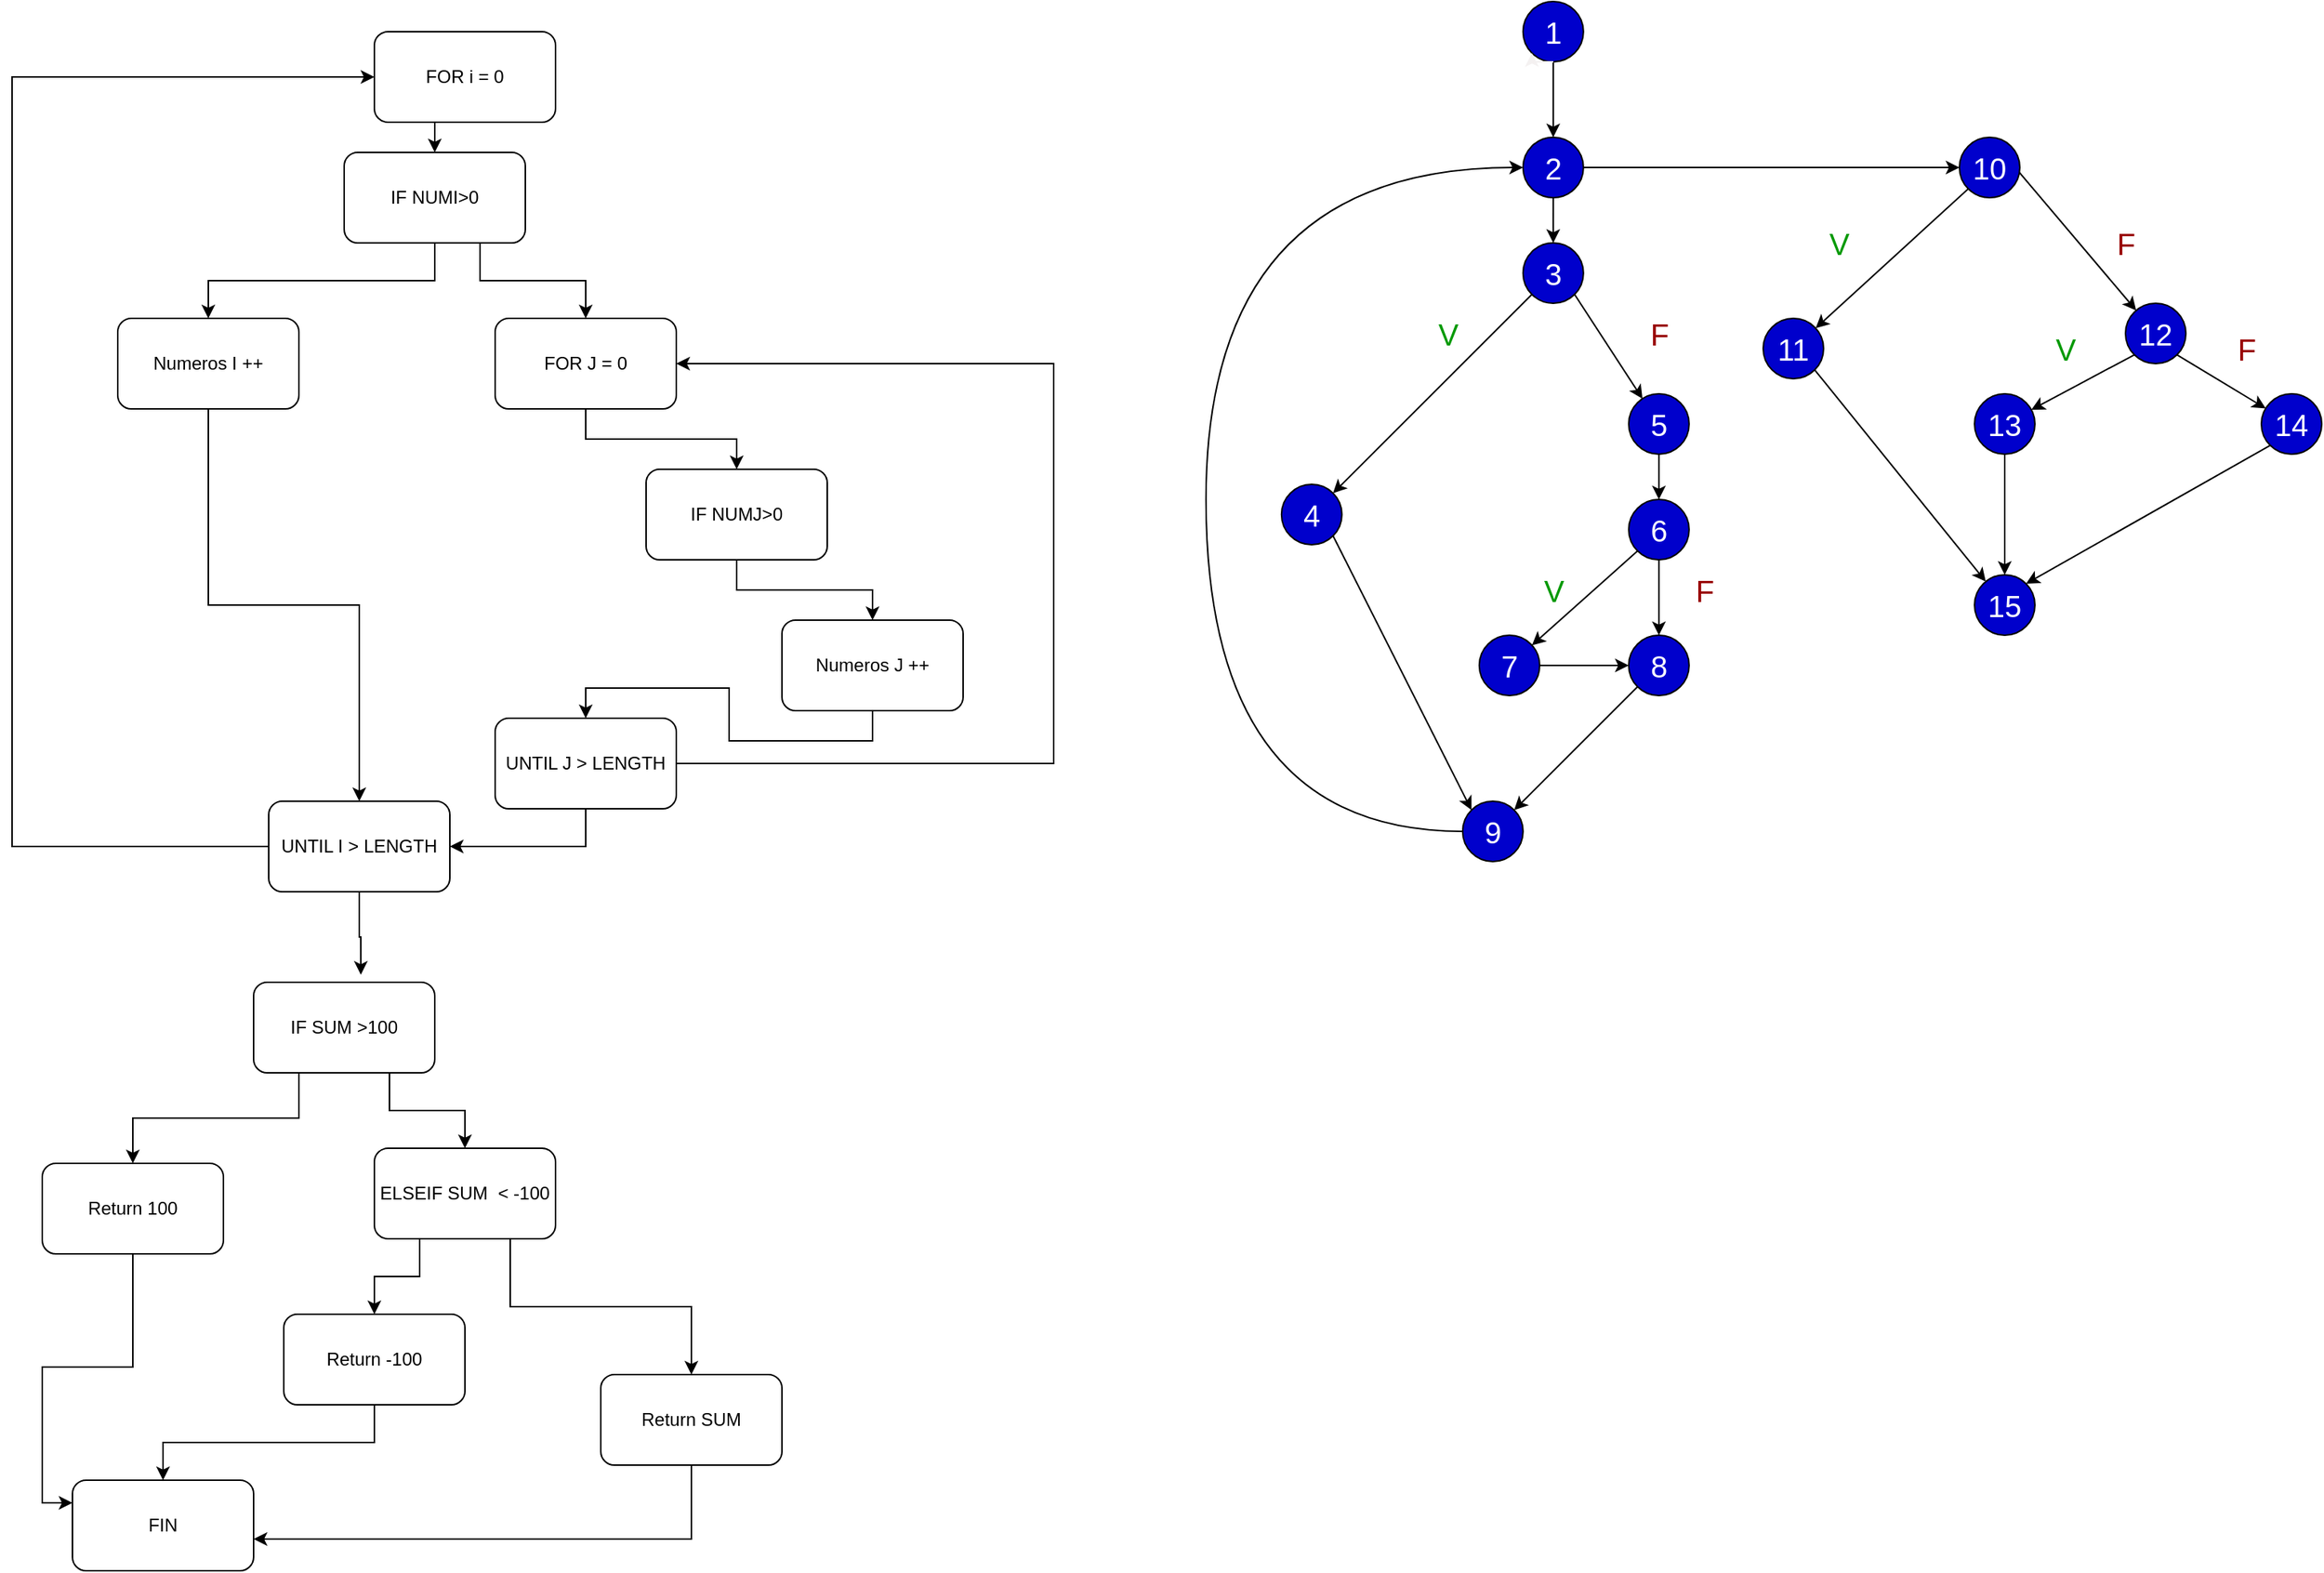 <mxfile version="20.8.5" type="github">
  <diagram id="MRzTdedWwBT9ttPI9cMr" name="Página-1">
    <mxGraphModel dx="1615" dy="882" grid="1" gridSize="10" guides="1" tooltips="1" connect="1" arrows="1" fold="1" page="1" pageScale="1" pageWidth="827" pageHeight="1169" math="0" shadow="0">
      <root>
        <mxCell id="0" />
        <mxCell id="1" parent="0" />
        <mxCell id="WFjZFhkcWnAnSLOMWkFU-39" style="edgeStyle=orthogonalEdgeStyle;rounded=0;orthogonalLoop=1;jettySize=auto;html=1;exitX=0.5;exitY=1;exitDx=0;exitDy=0;entryX=0.5;entryY=0;entryDx=0;entryDy=0;" parent="1" source="WFjZFhkcWnAnSLOMWkFU-2" target="WFjZFhkcWnAnSLOMWkFU-4" edge="1">
          <mxGeometry relative="1" as="geometry" />
        </mxCell>
        <mxCell id="WFjZFhkcWnAnSLOMWkFU-40" style="edgeStyle=orthogonalEdgeStyle;rounded=0;orthogonalLoop=1;jettySize=auto;html=1;exitX=0.75;exitY=1;exitDx=0;exitDy=0;entryX=0.5;entryY=0;entryDx=0;entryDy=0;" parent="1" source="WFjZFhkcWnAnSLOMWkFU-4" target="WFjZFhkcWnAnSLOMWkFU-7" edge="1">
          <mxGeometry relative="1" as="geometry">
            <mxPoint x="420" y="230" as="targetPoint" />
          </mxGeometry>
        </mxCell>
        <mxCell id="WFjZFhkcWnAnSLOMWkFU-2" value="FOR i = 0" style="rounded=1;whiteSpace=wrap;html=1;" parent="1" vertex="1">
          <mxGeometry x="340" y="100" width="120" height="60" as="geometry" />
        </mxCell>
        <mxCell id="WFjZFhkcWnAnSLOMWkFU-21" style="edgeStyle=orthogonalEdgeStyle;rounded=0;orthogonalLoop=1;jettySize=auto;html=1;exitX=0;exitY=0.5;exitDx=0;exitDy=0;entryX=0;entryY=0.5;entryDx=0;entryDy=0;" parent="1" source="WFjZFhkcWnAnSLOMWkFU-3" target="WFjZFhkcWnAnSLOMWkFU-2" edge="1">
          <mxGeometry relative="1" as="geometry">
            <Array as="points">
              <mxPoint x="100" y="640" />
              <mxPoint x="100" y="130" />
            </Array>
          </mxGeometry>
        </mxCell>
        <mxCell id="WFjZFhkcWnAnSLOMWkFU-30" style="edgeStyle=orthogonalEdgeStyle;rounded=0;orthogonalLoop=1;jettySize=auto;html=1;exitX=0.5;exitY=1;exitDx=0;exitDy=0;entryX=0.592;entryY=-0.083;entryDx=0;entryDy=0;entryPerimeter=0;" parent="1" source="WFjZFhkcWnAnSLOMWkFU-3" target="WFjZFhkcWnAnSLOMWkFU-24" edge="1">
          <mxGeometry relative="1" as="geometry" />
        </mxCell>
        <mxCell id="WFjZFhkcWnAnSLOMWkFU-3" value="UNTIL I &amp;gt; LENGTH" style="rounded=1;whiteSpace=wrap;html=1;" parent="1" vertex="1">
          <mxGeometry x="270" y="610" width="120" height="60" as="geometry" />
        </mxCell>
        <mxCell id="WFjZFhkcWnAnSLOMWkFU-13" style="edgeStyle=orthogonalEdgeStyle;rounded=0;orthogonalLoop=1;jettySize=auto;html=1;exitX=0.5;exitY=1;exitDx=0;exitDy=0;" parent="1" source="WFjZFhkcWnAnSLOMWkFU-4" target="WFjZFhkcWnAnSLOMWkFU-5" edge="1">
          <mxGeometry relative="1" as="geometry" />
        </mxCell>
        <mxCell id="WFjZFhkcWnAnSLOMWkFU-4" value="IF NUMI&amp;gt;0" style="rounded=1;whiteSpace=wrap;html=1;" parent="1" vertex="1">
          <mxGeometry x="320" y="180" width="120" height="60" as="geometry" />
        </mxCell>
        <mxCell id="WFjZFhkcWnAnSLOMWkFU-14" style="edgeStyle=orthogonalEdgeStyle;rounded=0;orthogonalLoop=1;jettySize=auto;html=1;exitX=0.5;exitY=1;exitDx=0;exitDy=0;" parent="1" source="WFjZFhkcWnAnSLOMWkFU-5" target="WFjZFhkcWnAnSLOMWkFU-3" edge="1">
          <mxGeometry relative="1" as="geometry" />
        </mxCell>
        <mxCell id="WFjZFhkcWnAnSLOMWkFU-5" value="Numeros I ++" style="rounded=1;whiteSpace=wrap;html=1;" parent="1" vertex="1">
          <mxGeometry x="170" y="290" width="120" height="60" as="geometry" />
        </mxCell>
        <mxCell id="WFjZFhkcWnAnSLOMWkFU-16" style="edgeStyle=orthogonalEdgeStyle;rounded=0;orthogonalLoop=1;jettySize=auto;html=1;exitX=0.5;exitY=1;exitDx=0;exitDy=0;entryX=0.5;entryY=0;entryDx=0;entryDy=0;" parent="1" source="WFjZFhkcWnAnSLOMWkFU-7" target="WFjZFhkcWnAnSLOMWkFU-10" edge="1">
          <mxGeometry relative="1" as="geometry" />
        </mxCell>
        <mxCell id="WFjZFhkcWnAnSLOMWkFU-7" value="FOR J = 0" style="rounded=1;whiteSpace=wrap;html=1;" parent="1" vertex="1">
          <mxGeometry x="420" y="290" width="120" height="60" as="geometry" />
        </mxCell>
        <mxCell id="WFjZFhkcWnAnSLOMWkFU-19" style="edgeStyle=orthogonalEdgeStyle;rounded=0;orthogonalLoop=1;jettySize=auto;html=1;exitX=1;exitY=0.5;exitDx=0;exitDy=0;entryX=1;entryY=0.5;entryDx=0;entryDy=0;" parent="1" source="WFjZFhkcWnAnSLOMWkFU-8" target="WFjZFhkcWnAnSLOMWkFU-7" edge="1">
          <mxGeometry relative="1" as="geometry">
            <Array as="points">
              <mxPoint x="790" y="585" />
              <mxPoint x="790" y="320" />
            </Array>
          </mxGeometry>
        </mxCell>
        <mxCell id="WFjZFhkcWnAnSLOMWkFU-20" style="edgeStyle=orthogonalEdgeStyle;rounded=0;orthogonalLoop=1;jettySize=auto;html=1;exitX=0.5;exitY=1;exitDx=0;exitDy=0;entryX=1;entryY=0.5;entryDx=0;entryDy=0;" parent="1" source="WFjZFhkcWnAnSLOMWkFU-8" target="WFjZFhkcWnAnSLOMWkFU-3" edge="1">
          <mxGeometry relative="1" as="geometry" />
        </mxCell>
        <mxCell id="WFjZFhkcWnAnSLOMWkFU-8" value="UNTIL J &amp;gt; LENGTH" style="rounded=1;whiteSpace=wrap;html=1;" parent="1" vertex="1">
          <mxGeometry x="420" y="555" width="120" height="60" as="geometry" />
        </mxCell>
        <mxCell id="WFjZFhkcWnAnSLOMWkFU-18" style="edgeStyle=orthogonalEdgeStyle;rounded=0;orthogonalLoop=1;jettySize=auto;html=1;exitX=0.5;exitY=1;exitDx=0;exitDy=0;" parent="1" source="WFjZFhkcWnAnSLOMWkFU-9" target="WFjZFhkcWnAnSLOMWkFU-8" edge="1">
          <mxGeometry relative="1" as="geometry" />
        </mxCell>
        <mxCell id="WFjZFhkcWnAnSLOMWkFU-9" value="Numeros J ++" style="rounded=1;whiteSpace=wrap;html=1;" parent="1" vertex="1">
          <mxGeometry x="610" y="490" width="120" height="60" as="geometry" />
        </mxCell>
        <mxCell id="WFjZFhkcWnAnSLOMWkFU-17" style="edgeStyle=orthogonalEdgeStyle;rounded=0;orthogonalLoop=1;jettySize=auto;html=1;exitX=0.5;exitY=1;exitDx=0;exitDy=0;entryX=0.5;entryY=0;entryDx=0;entryDy=0;" parent="1" source="WFjZFhkcWnAnSLOMWkFU-10" target="WFjZFhkcWnAnSLOMWkFU-9" edge="1">
          <mxGeometry relative="1" as="geometry" />
        </mxCell>
        <mxCell id="WFjZFhkcWnAnSLOMWkFU-10" value="IF NUMJ&amp;gt;0" style="rounded=1;whiteSpace=wrap;html=1;" parent="1" vertex="1">
          <mxGeometry x="520" y="390" width="120" height="60" as="geometry" />
        </mxCell>
        <mxCell id="WFjZFhkcWnAnSLOMWkFU-32" style="edgeStyle=orthogonalEdgeStyle;rounded=0;orthogonalLoop=1;jettySize=auto;html=1;exitX=0.25;exitY=1;exitDx=0;exitDy=0;" parent="1" source="WFjZFhkcWnAnSLOMWkFU-24" target="WFjZFhkcWnAnSLOMWkFU-25" edge="1">
          <mxGeometry relative="1" as="geometry" />
        </mxCell>
        <mxCell id="WFjZFhkcWnAnSLOMWkFU-33" style="edgeStyle=orthogonalEdgeStyle;rounded=0;orthogonalLoop=1;jettySize=auto;html=1;exitX=0.75;exitY=1;exitDx=0;exitDy=0;" parent="1" source="WFjZFhkcWnAnSLOMWkFU-24" target="WFjZFhkcWnAnSLOMWkFU-26" edge="1">
          <mxGeometry relative="1" as="geometry" />
        </mxCell>
        <mxCell id="WFjZFhkcWnAnSLOMWkFU-24" value="IF SUM &amp;gt;100" style="rounded=1;whiteSpace=wrap;html=1;" parent="1" vertex="1">
          <mxGeometry x="260" y="730" width="120" height="60" as="geometry" />
        </mxCell>
        <mxCell id="WFjZFhkcWnAnSLOMWkFU-38" style="edgeStyle=orthogonalEdgeStyle;rounded=0;orthogonalLoop=1;jettySize=auto;html=1;exitX=0.5;exitY=1;exitDx=0;exitDy=0;entryX=0;entryY=0.25;entryDx=0;entryDy=0;" parent="1" source="WFjZFhkcWnAnSLOMWkFU-25" target="WFjZFhkcWnAnSLOMWkFU-29" edge="1">
          <mxGeometry relative="1" as="geometry" />
        </mxCell>
        <mxCell id="WFjZFhkcWnAnSLOMWkFU-25" value="Return 100" style="rounded=1;whiteSpace=wrap;html=1;" parent="1" vertex="1">
          <mxGeometry x="120" y="850" width="120" height="60" as="geometry" />
        </mxCell>
        <mxCell id="WFjZFhkcWnAnSLOMWkFU-34" style="edgeStyle=orthogonalEdgeStyle;rounded=0;orthogonalLoop=1;jettySize=auto;html=1;exitX=0.25;exitY=1;exitDx=0;exitDy=0;entryX=0.5;entryY=0;entryDx=0;entryDy=0;" parent="1" source="WFjZFhkcWnAnSLOMWkFU-26" target="WFjZFhkcWnAnSLOMWkFU-27" edge="1">
          <mxGeometry relative="1" as="geometry" />
        </mxCell>
        <mxCell id="WFjZFhkcWnAnSLOMWkFU-35" style="edgeStyle=orthogonalEdgeStyle;rounded=0;orthogonalLoop=1;jettySize=auto;html=1;exitX=0.75;exitY=1;exitDx=0;exitDy=0;" parent="1" source="WFjZFhkcWnAnSLOMWkFU-26" target="WFjZFhkcWnAnSLOMWkFU-28" edge="1">
          <mxGeometry relative="1" as="geometry" />
        </mxCell>
        <mxCell id="WFjZFhkcWnAnSLOMWkFU-26" value="ELSEIF SUM&amp;nbsp; &amp;lt; -100" style="rounded=1;whiteSpace=wrap;html=1;" parent="1" vertex="1">
          <mxGeometry x="340" y="840" width="120" height="60" as="geometry" />
        </mxCell>
        <mxCell id="WFjZFhkcWnAnSLOMWkFU-37" style="edgeStyle=orthogonalEdgeStyle;rounded=0;orthogonalLoop=1;jettySize=auto;html=1;exitX=0.5;exitY=1;exitDx=0;exitDy=0;entryX=0.5;entryY=0;entryDx=0;entryDy=0;" parent="1" source="WFjZFhkcWnAnSLOMWkFU-27" target="WFjZFhkcWnAnSLOMWkFU-29" edge="1">
          <mxGeometry relative="1" as="geometry" />
        </mxCell>
        <mxCell id="WFjZFhkcWnAnSLOMWkFU-27" value="Return -100" style="rounded=1;whiteSpace=wrap;html=1;" parent="1" vertex="1">
          <mxGeometry x="280" y="950" width="120" height="60" as="geometry" />
        </mxCell>
        <mxCell id="WFjZFhkcWnAnSLOMWkFU-36" style="edgeStyle=orthogonalEdgeStyle;rounded=0;orthogonalLoop=1;jettySize=auto;html=1;exitX=0.5;exitY=1;exitDx=0;exitDy=0;entryX=1;entryY=0.65;entryDx=0;entryDy=0;entryPerimeter=0;" parent="1" source="WFjZFhkcWnAnSLOMWkFU-28" target="WFjZFhkcWnAnSLOMWkFU-29" edge="1">
          <mxGeometry relative="1" as="geometry" />
        </mxCell>
        <mxCell id="WFjZFhkcWnAnSLOMWkFU-28" value="Return SUM" style="rounded=1;whiteSpace=wrap;html=1;" parent="1" vertex="1">
          <mxGeometry x="490" y="990" width="120" height="60" as="geometry" />
        </mxCell>
        <mxCell id="WFjZFhkcWnAnSLOMWkFU-29" value="FIN" style="rounded=1;whiteSpace=wrap;html=1;" parent="1" vertex="1">
          <mxGeometry x="140" y="1060" width="120" height="60" as="geometry" />
        </mxCell>
        <mxCell id="u2BMzUTqVjK5hEi9CLA_-4" style="edgeStyle=orthogonalEdgeStyle;rounded=0;orthogonalLoop=1;jettySize=auto;html=1;exitX=0.5;exitY=1;exitDx=0;exitDy=0;strokeColor=#000000;fontSize=20;fontColor=#FFFFFF;" edge="1" parent="1" source="u2BMzUTqVjK5hEi9CLA_-1" target="u2BMzUTqVjK5hEi9CLA_-3">
          <mxGeometry relative="1" as="geometry" />
        </mxCell>
        <mxCell id="u2BMzUTqVjK5hEi9CLA_-1" value="&lt;font style=&quot;font-size: 20px;&quot; color=&quot;#ffffff&quot;&gt;1&lt;/font&gt;" style="ellipse;whiteSpace=wrap;html=1;aspect=fixed;fillColor=#0000CC;" vertex="1" parent="1">
          <mxGeometry x="1100.92" y="80" width="40" height="40" as="geometry" />
        </mxCell>
        <mxCell id="u2BMzUTqVjK5hEi9CLA_-2" style="edgeStyle=orthogonalEdgeStyle;rounded=0;orthogonalLoop=1;jettySize=auto;html=1;exitX=0.5;exitY=1;exitDx=0;exitDy=0;entryX=0;entryY=1;entryDx=0;entryDy=0;strokeColor=#f4f1f1;" edge="1" parent="1" source="u2BMzUTqVjK5hEi9CLA_-1" target="u2BMzUTqVjK5hEi9CLA_-1">
          <mxGeometry relative="1" as="geometry" />
        </mxCell>
        <mxCell id="u2BMzUTqVjK5hEi9CLA_-6" style="edgeStyle=orthogonalEdgeStyle;rounded=0;orthogonalLoop=1;jettySize=auto;html=1;exitX=0.5;exitY=1;exitDx=0;exitDy=0;strokeColor=#000000;fontSize=20;fontColor=#FFFFFF;" edge="1" parent="1" source="u2BMzUTqVjK5hEi9CLA_-3" target="u2BMzUTqVjK5hEi9CLA_-5">
          <mxGeometry relative="1" as="geometry" />
        </mxCell>
        <mxCell id="u2BMzUTqVjK5hEi9CLA_-60" style="edgeStyle=none;rounded=0;orthogonalLoop=1;jettySize=auto;html=1;exitX=1;exitY=0.5;exitDx=0;exitDy=0;strokeColor=#000000;fontSize=20;fontColor=#990000;entryX=0;entryY=0.5;entryDx=0;entryDy=0;" edge="1" parent="1" source="u2BMzUTqVjK5hEi9CLA_-3" target="u2BMzUTqVjK5hEi9CLA_-33">
          <mxGeometry relative="1" as="geometry">
            <mxPoint x="1360.015" y="199.226" as="targetPoint" />
          </mxGeometry>
        </mxCell>
        <mxCell id="u2BMzUTqVjK5hEi9CLA_-3" value="&lt;font style=&quot;font-size: 20px;&quot; color=&quot;#ffffff&quot;&gt;2&lt;/font&gt;" style="ellipse;whiteSpace=wrap;html=1;aspect=fixed;fillColor=#0000CC;fontSize=20;fontColor=#FFFFFF;" vertex="1" parent="1">
          <mxGeometry x="1100.92" y="170" width="40" height="40" as="geometry" />
        </mxCell>
        <mxCell id="u2BMzUTqVjK5hEi9CLA_-9" style="rounded=0;orthogonalLoop=1;jettySize=auto;html=1;exitX=0;exitY=1;exitDx=0;exitDy=0;strokeColor=#000000;fontSize=20;fontColor=#009900;entryX=1;entryY=0;entryDx=0;entryDy=0;" edge="1" parent="1" source="u2BMzUTqVjK5hEi9CLA_-5" target="u2BMzUTqVjK5hEi9CLA_-8">
          <mxGeometry relative="1" as="geometry" />
        </mxCell>
        <mxCell id="u2BMzUTqVjK5hEi9CLA_-11" style="edgeStyle=none;rounded=0;orthogonalLoop=1;jettySize=auto;html=1;exitX=1;exitY=1;exitDx=0;exitDy=0;strokeColor=#000000;fontSize=20;fontColor=#009900;" edge="1" parent="1" source="u2BMzUTqVjK5hEi9CLA_-5" target="u2BMzUTqVjK5hEi9CLA_-10">
          <mxGeometry relative="1" as="geometry" />
        </mxCell>
        <mxCell id="u2BMzUTqVjK5hEi9CLA_-5" value="&lt;font style=&quot;font-size: 20px;&quot; color=&quot;#ffffff&quot;&gt;3&lt;/font&gt;" style="ellipse;whiteSpace=wrap;html=1;aspect=fixed;fillColor=#0000CC;fontSize=20;fontColor=#FFFFFF;" vertex="1" parent="1">
          <mxGeometry x="1100.92" y="240" width="40" height="40" as="geometry" />
        </mxCell>
        <mxCell id="u2BMzUTqVjK5hEi9CLA_-7" value="&lt;font color=&quot;#009900&quot;&gt;V&lt;/font&gt;" style="text;html=1;align=center;verticalAlign=middle;resizable=0;points=[];autosize=1;strokeColor=none;fillColor=none;fontSize=20;fontColor=#FFFFFF;" vertex="1" parent="1">
          <mxGeometry x="1030.92" y="280" width="40" height="40" as="geometry" />
        </mxCell>
        <mxCell id="u2BMzUTqVjK5hEi9CLA_-31" style="edgeStyle=none;rounded=0;orthogonalLoop=1;jettySize=auto;html=1;entryX=0;entryY=0;entryDx=0;entryDy=0;strokeColor=#000000;fontSize=20;fontColor=#990000;exitX=1;exitY=1;exitDx=0;exitDy=0;" edge="1" parent="1" source="u2BMzUTqVjK5hEi9CLA_-8" target="u2BMzUTqVjK5hEi9CLA_-22">
          <mxGeometry relative="1" as="geometry">
            <mxPoint x="990.92" y="440" as="sourcePoint" />
          </mxGeometry>
        </mxCell>
        <mxCell id="u2BMzUTqVjK5hEi9CLA_-8" value="&lt;font style=&quot;font-size: 20px;&quot; color=&quot;#ffffff&quot;&gt;4&lt;/font&gt;" style="ellipse;whiteSpace=wrap;html=1;aspect=fixed;fillColor=#0000CC;fontSize=20;fontColor=#FFFFFF;" vertex="1" parent="1">
          <mxGeometry x="940.92" y="400" width="40" height="40" as="geometry" />
        </mxCell>
        <mxCell id="u2BMzUTqVjK5hEi9CLA_-14" style="edgeStyle=none;rounded=0;orthogonalLoop=1;jettySize=auto;html=1;exitX=0.5;exitY=1;exitDx=0;exitDy=0;strokeColor=#000000;fontSize=20;fontColor=#990000;" edge="1" parent="1" source="u2BMzUTqVjK5hEi9CLA_-10" target="u2BMzUTqVjK5hEi9CLA_-13">
          <mxGeometry relative="1" as="geometry" />
        </mxCell>
        <mxCell id="u2BMzUTqVjK5hEi9CLA_-10" value="&lt;font style=&quot;font-size: 20px;&quot; color=&quot;#ffffff&quot;&gt;5&lt;/font&gt;" style="ellipse;whiteSpace=wrap;html=1;aspect=fixed;fillColor=#0000CC;fontSize=20;fontColor=#FFFFFF;" vertex="1" parent="1">
          <mxGeometry x="1170.92" y="340" width="40" height="40" as="geometry" />
        </mxCell>
        <mxCell id="u2BMzUTqVjK5hEi9CLA_-12" value="&lt;font color=&quot;#990000&quot;&gt;F&lt;/font&gt;" style="text;html=1;align=center;verticalAlign=middle;resizable=0;points=[];autosize=1;strokeColor=none;fillColor=none;fontSize=20;fontColor=#FFFFFF;" vertex="1" parent="1">
          <mxGeometry x="1170.92" y="280" width="40" height="40" as="geometry" />
        </mxCell>
        <mxCell id="u2BMzUTqVjK5hEi9CLA_-16" style="edgeStyle=none;rounded=0;orthogonalLoop=1;jettySize=auto;html=1;exitX=0;exitY=1;exitDx=0;exitDy=0;strokeColor=#000000;fontSize=20;fontColor=#990000;" edge="1" parent="1" source="u2BMzUTqVjK5hEi9CLA_-13" target="u2BMzUTqVjK5hEi9CLA_-15">
          <mxGeometry relative="1" as="geometry" />
        </mxCell>
        <mxCell id="u2BMzUTqVjK5hEi9CLA_-18" style="edgeStyle=none;rounded=0;orthogonalLoop=1;jettySize=auto;html=1;exitX=0.5;exitY=1;exitDx=0;exitDy=0;strokeColor=#000000;fontSize=20;fontColor=#990000;" edge="1" parent="1" source="u2BMzUTqVjK5hEi9CLA_-13" target="u2BMzUTqVjK5hEi9CLA_-17">
          <mxGeometry relative="1" as="geometry" />
        </mxCell>
        <mxCell id="u2BMzUTqVjK5hEi9CLA_-13" value="&lt;font style=&quot;font-size: 20px;&quot; color=&quot;#ffffff&quot;&gt;6&lt;/font&gt;" style="ellipse;whiteSpace=wrap;html=1;aspect=fixed;fillColor=#0000CC;fontSize=20;fontColor=#FFFFFF;" vertex="1" parent="1">
          <mxGeometry x="1170.92" y="410" width="40" height="40" as="geometry" />
        </mxCell>
        <mxCell id="u2BMzUTqVjK5hEi9CLA_-28" style="edgeStyle=none;rounded=0;orthogonalLoop=1;jettySize=auto;html=1;exitX=1;exitY=0.5;exitDx=0;exitDy=0;entryX=0;entryY=0.5;entryDx=0;entryDy=0;strokeColor=#000000;fontSize=20;fontColor=#990000;" edge="1" parent="1" source="u2BMzUTqVjK5hEi9CLA_-15" target="u2BMzUTqVjK5hEi9CLA_-17">
          <mxGeometry relative="1" as="geometry" />
        </mxCell>
        <mxCell id="u2BMzUTqVjK5hEi9CLA_-15" value="&lt;font style=&quot;font-size: 20px;&quot; color=&quot;#ffffff&quot;&gt;7&lt;/font&gt;" style="ellipse;whiteSpace=wrap;html=1;aspect=fixed;fillColor=#0000CC;fontSize=20;fontColor=#FFFFFF;" vertex="1" parent="1">
          <mxGeometry x="1071.92" y="500" width="40" height="40" as="geometry" />
        </mxCell>
        <mxCell id="u2BMzUTqVjK5hEi9CLA_-23" style="edgeStyle=none;rounded=0;orthogonalLoop=1;jettySize=auto;html=1;exitX=0;exitY=1;exitDx=0;exitDy=0;strokeColor=#000000;fontSize=20;fontColor=#990000;" edge="1" parent="1" source="u2BMzUTqVjK5hEi9CLA_-17" target="u2BMzUTqVjK5hEi9CLA_-22">
          <mxGeometry relative="1" as="geometry" />
        </mxCell>
        <mxCell id="u2BMzUTqVjK5hEi9CLA_-17" value="&lt;font style=&quot;font-size: 20px;&quot; color=&quot;#ffffff&quot;&gt;8&lt;/font&gt;" style="ellipse;whiteSpace=wrap;html=1;aspect=fixed;fillColor=#0000CC;fontSize=20;fontColor=#FFFFFF;" vertex="1" parent="1">
          <mxGeometry x="1170.92" y="500" width="40" height="40" as="geometry" />
        </mxCell>
        <mxCell id="u2BMzUTqVjK5hEi9CLA_-32" style="edgeStyle=orthogonalEdgeStyle;rounded=0;orthogonalLoop=1;jettySize=auto;html=1;exitX=0;exitY=0.5;exitDx=0;exitDy=0;entryX=0;entryY=0.5;entryDx=0;entryDy=0;strokeColor=#000000;fontSize=20;fontColor=#990000;curved=1;" edge="1" parent="1" source="u2BMzUTqVjK5hEi9CLA_-22" target="u2BMzUTqVjK5hEi9CLA_-3">
          <mxGeometry relative="1" as="geometry">
            <Array as="points">
              <mxPoint x="890.92" y="630" />
              <mxPoint x="890.92" y="190" />
            </Array>
          </mxGeometry>
        </mxCell>
        <mxCell id="u2BMzUTqVjK5hEi9CLA_-22" value="&lt;font style=&quot;font-size: 20px;&quot; color=&quot;#ffffff&quot;&gt;9&lt;/font&gt;" style="ellipse;whiteSpace=wrap;html=1;aspect=fixed;fillColor=#0000CC;fontSize=20;fontColor=#FFFFFF;" vertex="1" parent="1">
          <mxGeometry x="1060.92" y="610" width="40" height="40" as="geometry" />
        </mxCell>
        <mxCell id="u2BMzUTqVjK5hEi9CLA_-38" style="rounded=0;orthogonalLoop=1;jettySize=auto;html=1;exitX=0;exitY=1;exitDx=0;exitDy=0;strokeColor=#000000;fontSize=20;fontColor=#990000;" edge="1" parent="1" source="u2BMzUTqVjK5hEi9CLA_-33" target="u2BMzUTqVjK5hEi9CLA_-37">
          <mxGeometry relative="1" as="geometry" />
        </mxCell>
        <mxCell id="u2BMzUTqVjK5hEi9CLA_-40" style="edgeStyle=none;rounded=0;orthogonalLoop=1;jettySize=auto;html=1;exitX=0.5;exitY=0;exitDx=0;exitDy=0;strokeColor=#000000;fontSize=20;fontColor=#990000;" edge="1" parent="1" source="u2BMzUTqVjK5hEi9CLA_-33" target="u2BMzUTqVjK5hEi9CLA_-39">
          <mxGeometry relative="1" as="geometry" />
        </mxCell>
        <mxCell id="u2BMzUTqVjK5hEi9CLA_-33" value="&lt;font style=&quot;font-size: 20px;&quot; color=&quot;#ffffff&quot;&gt;10&lt;/font&gt;" style="ellipse;whiteSpace=wrap;html=1;aspect=fixed;fillColor=#0000CC;fontSize=20;fontColor=#FFFFFF;" vertex="1" parent="1">
          <mxGeometry x="1390" y="170" width="40" height="40" as="geometry" />
        </mxCell>
        <mxCell id="u2BMzUTqVjK5hEi9CLA_-44" style="edgeStyle=none;rounded=0;orthogonalLoop=1;jettySize=auto;html=1;exitX=1;exitY=1;exitDx=0;exitDy=0;strokeColor=#000000;fontSize=20;fontColor=#990000;" edge="1" parent="1" source="u2BMzUTqVjK5hEi9CLA_-37" target="u2BMzUTqVjK5hEi9CLA_-43">
          <mxGeometry relative="1" as="geometry" />
        </mxCell>
        <mxCell id="u2BMzUTqVjK5hEi9CLA_-37" value="&lt;font style=&quot;font-size: 20px;&quot; color=&quot;#ffffff&quot;&gt;11&lt;/font&gt;" style="ellipse;whiteSpace=wrap;html=1;aspect=fixed;fillColor=#0000CC;fontSize=20;fontColor=#FFFFFF;" vertex="1" parent="1">
          <mxGeometry x="1260" y="290" width="40" height="40" as="geometry" />
        </mxCell>
        <mxCell id="u2BMzUTqVjK5hEi9CLA_-42" style="edgeStyle=none;rounded=0;orthogonalLoop=1;jettySize=auto;html=1;exitX=1;exitY=1;exitDx=0;exitDy=0;strokeColor=#000000;fontSize=20;fontColor=#990000;" edge="1" parent="1" source="u2BMzUTqVjK5hEi9CLA_-39" target="u2BMzUTqVjK5hEi9CLA_-41">
          <mxGeometry relative="1" as="geometry" />
        </mxCell>
        <mxCell id="u2BMzUTqVjK5hEi9CLA_-49" style="edgeStyle=none;rounded=0;orthogonalLoop=1;jettySize=auto;html=1;exitX=0;exitY=1;exitDx=0;exitDy=0;strokeColor=#000000;fontSize=20;fontColor=#990000;" edge="1" parent="1" source="u2BMzUTqVjK5hEi9CLA_-39" target="u2BMzUTqVjK5hEi9CLA_-48">
          <mxGeometry relative="1" as="geometry" />
        </mxCell>
        <mxCell id="u2BMzUTqVjK5hEi9CLA_-39" value="&lt;font style=&quot;font-size: 20px;&quot; color=&quot;#ffffff&quot;&gt;12&lt;/font&gt;" style="ellipse;whiteSpace=wrap;html=1;aspect=fixed;fillColor=#0000CC;fontSize=20;fontColor=#FFFFFF;" vertex="1" parent="1">
          <mxGeometry x="1500" y="280" width="40" height="40" as="geometry" />
        </mxCell>
        <mxCell id="u2BMzUTqVjK5hEi9CLA_-45" style="edgeStyle=none;rounded=0;orthogonalLoop=1;jettySize=auto;html=1;exitX=0;exitY=1;exitDx=0;exitDy=0;entryX=1;entryY=0;entryDx=0;entryDy=0;strokeColor=#000000;fontSize=20;fontColor=#990000;" edge="1" parent="1" source="u2BMzUTqVjK5hEi9CLA_-41" target="u2BMzUTqVjK5hEi9CLA_-43">
          <mxGeometry relative="1" as="geometry" />
        </mxCell>
        <mxCell id="u2BMzUTqVjK5hEi9CLA_-41" value="&lt;font style=&quot;font-size: 20px;&quot; color=&quot;#ffffff&quot;&gt;14&lt;/font&gt;" style="ellipse;whiteSpace=wrap;html=1;aspect=fixed;fillColor=#0000CC;fontSize=20;fontColor=#FFFFFF;" vertex="1" parent="1">
          <mxGeometry x="1590" y="340" width="40" height="40" as="geometry" />
        </mxCell>
        <mxCell id="u2BMzUTqVjK5hEi9CLA_-43" value="&lt;font style=&quot;font-size: 20px;&quot; color=&quot;#ffffff&quot;&gt;15&lt;/font&gt;" style="ellipse;whiteSpace=wrap;html=1;aspect=fixed;fillColor=#0000CC;fontSize=20;fontColor=#FFFFFF;" vertex="1" parent="1">
          <mxGeometry x="1400" y="460" width="40" height="40" as="geometry" />
        </mxCell>
        <mxCell id="u2BMzUTqVjK5hEi9CLA_-50" style="edgeStyle=none;rounded=0;orthogonalLoop=1;jettySize=auto;html=1;exitX=0.5;exitY=1;exitDx=0;exitDy=0;entryX=0.5;entryY=0;entryDx=0;entryDy=0;strokeColor=#000000;fontSize=20;fontColor=#990000;" edge="1" parent="1" source="u2BMzUTqVjK5hEi9CLA_-48" target="u2BMzUTqVjK5hEi9CLA_-43">
          <mxGeometry relative="1" as="geometry" />
        </mxCell>
        <mxCell id="u2BMzUTqVjK5hEi9CLA_-48" value="&lt;font style=&quot;font-size: 20px;&quot; color=&quot;#ffffff&quot;&gt;13&lt;/font&gt;" style="ellipse;whiteSpace=wrap;html=1;aspect=fixed;fillColor=#0000CC;fontSize=20;fontColor=#FFFFFF;" vertex="1" parent="1">
          <mxGeometry x="1400" y="340" width="40" height="40" as="geometry" />
        </mxCell>
        <mxCell id="u2BMzUTqVjK5hEi9CLA_-53" value="&lt;font color=&quot;#009900&quot;&gt;V&lt;/font&gt;" style="text;html=1;align=center;verticalAlign=middle;resizable=0;points=[];autosize=1;strokeColor=none;fillColor=none;fontSize=20;fontColor=#FFFFFF;" vertex="1" parent="1">
          <mxGeometry x="1290" y="220" width="40" height="40" as="geometry" />
        </mxCell>
        <mxCell id="u2BMzUTqVjK5hEi9CLA_-54" value="&lt;font color=&quot;#009900&quot;&gt;V&lt;/font&gt;" style="text;html=1;align=center;verticalAlign=middle;resizable=0;points=[];autosize=1;strokeColor=none;fillColor=none;fontSize=20;fontColor=#FFFFFF;" vertex="1" parent="1">
          <mxGeometry x="1440" y="290" width="40" height="40" as="geometry" />
        </mxCell>
        <mxCell id="u2BMzUTqVjK5hEi9CLA_-55" value="&lt;font color=&quot;#990000&quot;&gt;F&lt;/font&gt;" style="text;html=1;align=center;verticalAlign=middle;resizable=0;points=[];autosize=1;strokeColor=none;fillColor=none;fontSize=20;fontColor=#FFFFFF;" vertex="1" parent="1">
          <mxGeometry x="1480" y="220" width="40" height="40" as="geometry" />
        </mxCell>
        <mxCell id="u2BMzUTqVjK5hEi9CLA_-56" value="&lt;font color=&quot;#990000&quot;&gt;F&lt;/font&gt;" style="text;html=1;align=center;verticalAlign=middle;resizable=0;points=[];autosize=1;strokeColor=none;fillColor=none;fontSize=20;fontColor=#FFFFFF;" vertex="1" parent="1">
          <mxGeometry x="1560" y="290" width="40" height="40" as="geometry" />
        </mxCell>
        <mxCell id="u2BMzUTqVjK5hEi9CLA_-57" value="&lt;font color=&quot;#009900&quot;&gt;V&lt;/font&gt;" style="text;html=1;align=center;verticalAlign=middle;resizable=0;points=[];autosize=1;strokeColor=none;fillColor=none;fontSize=20;fontColor=#FFFFFF;" vertex="1" parent="1">
          <mxGeometry x="1100.92" y="450" width="40" height="40" as="geometry" />
        </mxCell>
        <mxCell id="u2BMzUTqVjK5hEi9CLA_-58" value="&lt;font color=&quot;#990000&quot;&gt;F&lt;/font&gt;" style="text;html=1;align=center;verticalAlign=middle;resizable=0;points=[];autosize=1;strokeColor=none;fillColor=none;fontSize=20;fontColor=#FFFFFF;" vertex="1" parent="1">
          <mxGeometry x="1200.92" y="450" width="40" height="40" as="geometry" />
        </mxCell>
      </root>
    </mxGraphModel>
  </diagram>
</mxfile>
